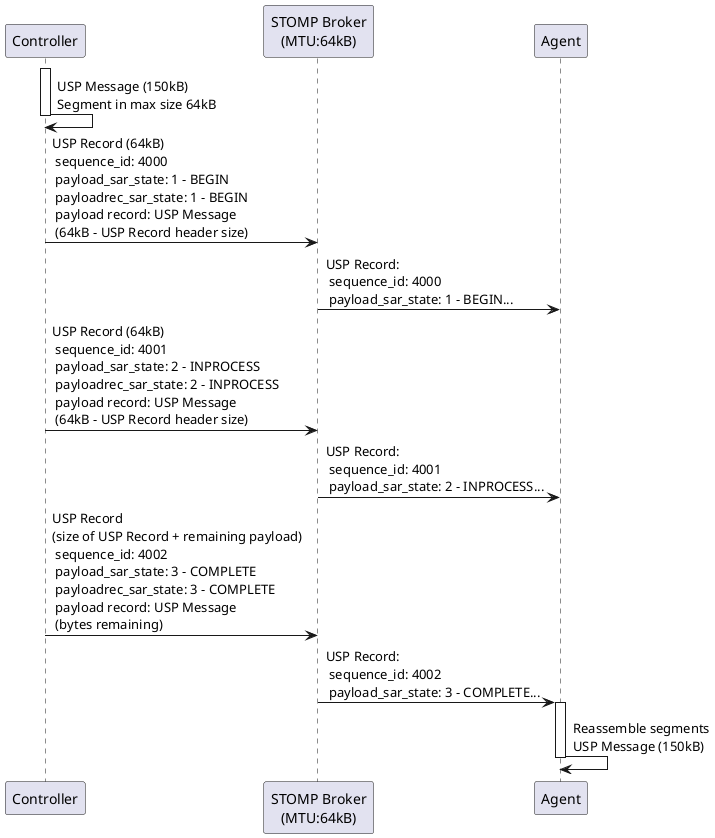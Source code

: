 @startuml

participant Controller as C
participant "STOMP Broker\n(MTU:64kB)" as S
participant Agent as A


Activate C

C -> C : USP Message (150kB)\nSegment in max size 64kB

Deactivate C

C -> S : USP Record (64kB)\n sequence_id: 4000 \n payload_sar_state: 1 - BEGIN\n payloadrec_sar_state: 1 - BEGIN\n payload record: USP Message \n (64kB - USP Record header size)

S -> A : USP Record:\n sequence_id: 4000\n payload_sar_state: 1 - BEGIN...

C -> S : USP Record (64kB)\n sequence_id: 4001 \n payload_sar_state: 2 - INPROCESS\n payloadrec_sar_state: 2 - INPROCESS\n payload record: USP Message \n (64kB - USP Record header size)

S -> A : USP Record:\n sequence_id: 4001\n payload_sar_state: 2 - INPROCESS...

C -> S : USP Record\n(size of USP Record + remaining payload)\n sequence_id: 4002 \n payload_sar_state: 3 - COMPLETE\n payloadrec_sar_state: 3 - COMPLETE\n payload record: USP Message \n (bytes remaining)

S -> A : USP Record:\n sequence_id: 4002\n payload_sar_state: 3 - COMPLETE...

Activate A

A -> A: Reassemble segments\nUSP Message (150kB)

Deactivate A

@enduml

